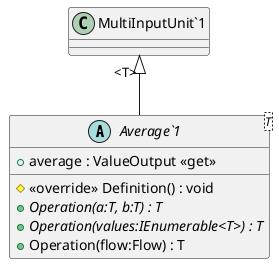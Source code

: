 @startuml
abstract class "Average`1"<T> {
    + average : ValueOutput <<get>>
    # <<override>> Definition() : void
    + {abstract} Operation(a:T, b:T) : T
    + {abstract} Operation(values:IEnumerable<T>) : T
    + Operation(flow:Flow) : T
}
"MultiInputUnit`1" "<T>" <|-- "Average`1"
@enduml
